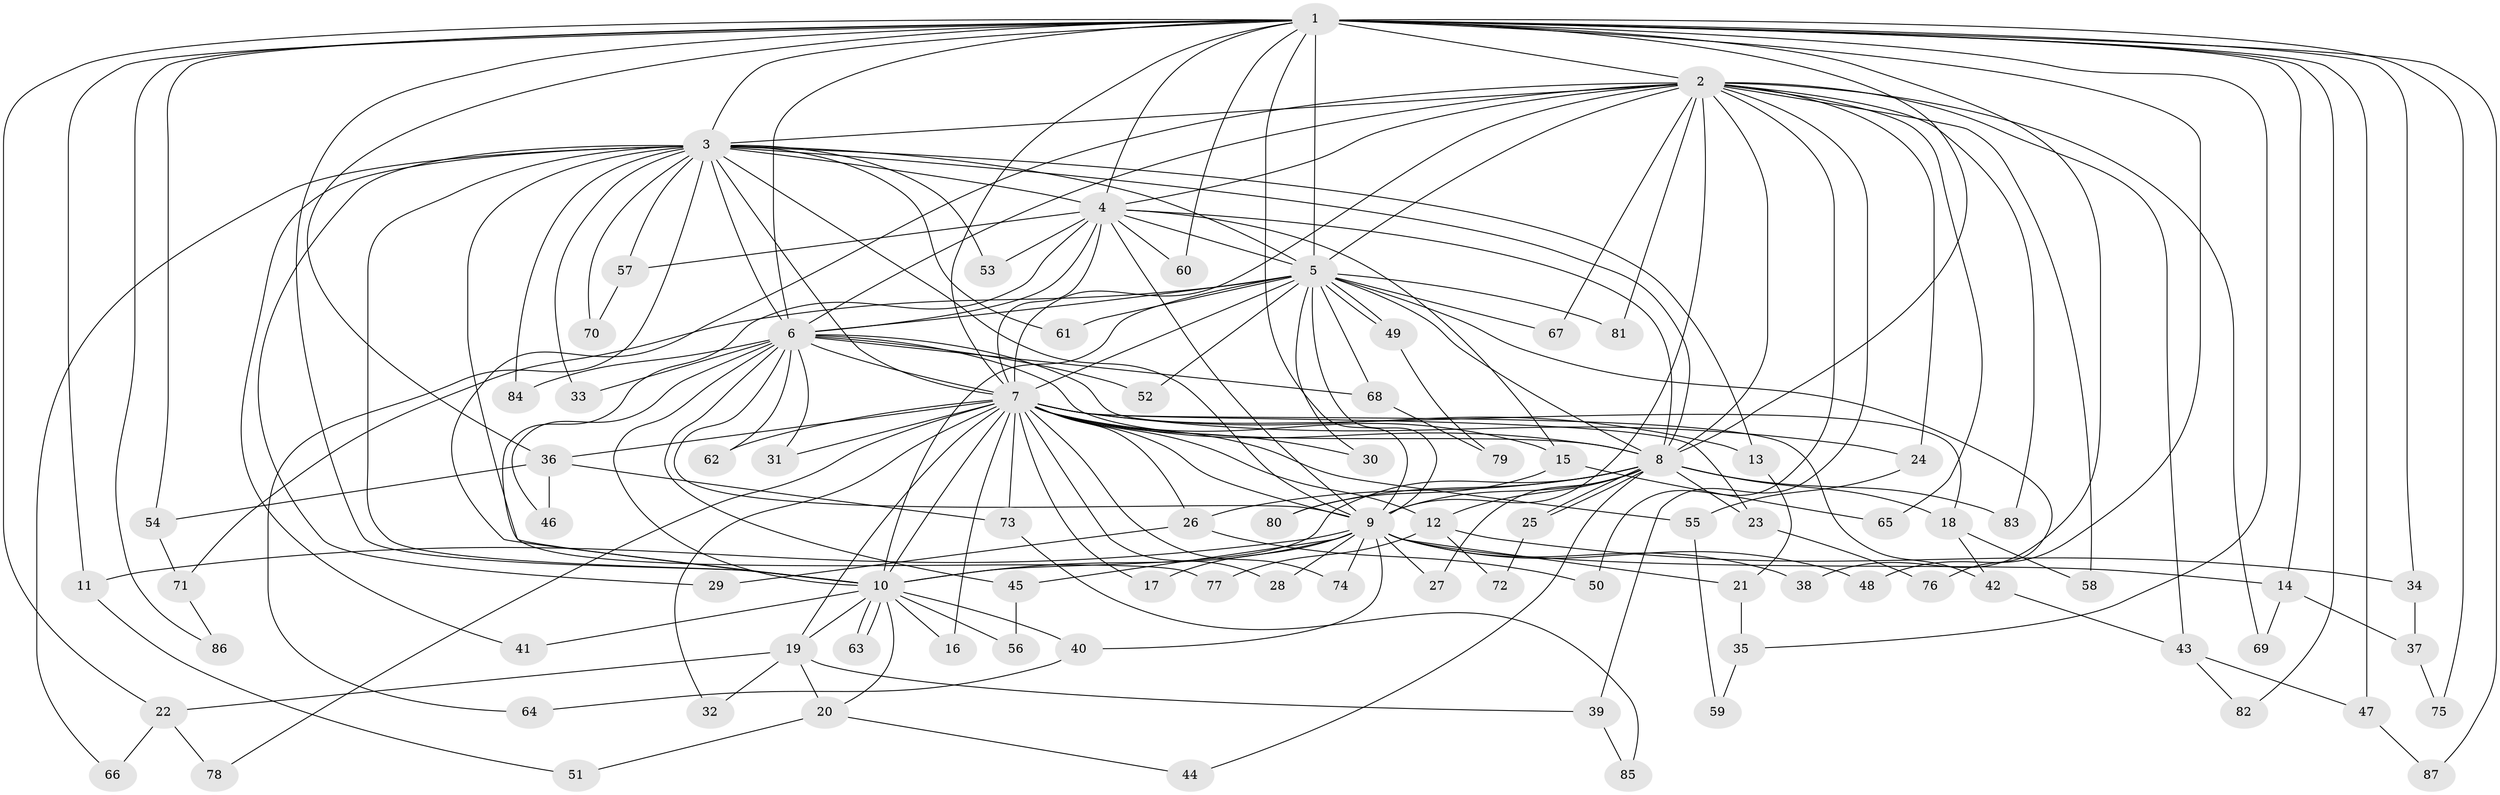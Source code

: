 // coarse degree distribution, {22: 0.015384615384615385, 18: 0.015384615384615385, 19: 0.03076923076923077, 11: 0.015384615384615385, 17: 0.015384615384615385, 24: 0.015384615384615385, 26: 0.015384615384615385, 14: 0.015384615384615385, 3: 0.18461538461538463, 5: 0.046153846153846156, 4: 0.09230769230769231, 2: 0.5230769230769231, 7: 0.015384615384615385}
// Generated by graph-tools (version 1.1) at 2025/23/03/03/25 07:23:40]
// undirected, 87 vertices, 199 edges
graph export_dot {
graph [start="1"]
  node [color=gray90,style=filled];
  1;
  2;
  3;
  4;
  5;
  6;
  7;
  8;
  9;
  10;
  11;
  12;
  13;
  14;
  15;
  16;
  17;
  18;
  19;
  20;
  21;
  22;
  23;
  24;
  25;
  26;
  27;
  28;
  29;
  30;
  31;
  32;
  33;
  34;
  35;
  36;
  37;
  38;
  39;
  40;
  41;
  42;
  43;
  44;
  45;
  46;
  47;
  48;
  49;
  50;
  51;
  52;
  53;
  54;
  55;
  56;
  57;
  58;
  59;
  60;
  61;
  62;
  63;
  64;
  65;
  66;
  67;
  68;
  69;
  70;
  71;
  72;
  73;
  74;
  75;
  76;
  77;
  78;
  79;
  80;
  81;
  82;
  83;
  84;
  85;
  86;
  87;
  1 -- 2;
  1 -- 3;
  1 -- 4;
  1 -- 5;
  1 -- 6;
  1 -- 7;
  1 -- 8;
  1 -- 9;
  1 -- 10;
  1 -- 11;
  1 -- 14;
  1 -- 22;
  1 -- 34;
  1 -- 35;
  1 -- 36;
  1 -- 38;
  1 -- 47;
  1 -- 48;
  1 -- 54;
  1 -- 60;
  1 -- 75;
  1 -- 82;
  1 -- 86;
  1 -- 87;
  2 -- 3;
  2 -- 4;
  2 -- 5;
  2 -- 6;
  2 -- 7;
  2 -- 8;
  2 -- 9;
  2 -- 10;
  2 -- 24;
  2 -- 39;
  2 -- 43;
  2 -- 50;
  2 -- 58;
  2 -- 65;
  2 -- 67;
  2 -- 69;
  2 -- 81;
  2 -- 83;
  3 -- 4;
  3 -- 5;
  3 -- 6;
  3 -- 7;
  3 -- 8;
  3 -- 9;
  3 -- 10;
  3 -- 13;
  3 -- 29;
  3 -- 33;
  3 -- 41;
  3 -- 53;
  3 -- 57;
  3 -- 61;
  3 -- 64;
  3 -- 66;
  3 -- 70;
  3 -- 77;
  3 -- 84;
  4 -- 5;
  4 -- 6;
  4 -- 7;
  4 -- 8;
  4 -- 9;
  4 -- 10;
  4 -- 15;
  4 -- 53;
  4 -- 57;
  4 -- 60;
  5 -- 6;
  5 -- 7;
  5 -- 8;
  5 -- 9;
  5 -- 10;
  5 -- 30;
  5 -- 49;
  5 -- 49;
  5 -- 52;
  5 -- 61;
  5 -- 67;
  5 -- 68;
  5 -- 71;
  5 -- 76;
  5 -- 81;
  6 -- 7;
  6 -- 8;
  6 -- 9;
  6 -- 10;
  6 -- 18;
  6 -- 31;
  6 -- 33;
  6 -- 45;
  6 -- 46;
  6 -- 52;
  6 -- 62;
  6 -- 68;
  6 -- 84;
  7 -- 8;
  7 -- 9;
  7 -- 10;
  7 -- 12;
  7 -- 13;
  7 -- 15;
  7 -- 16;
  7 -- 17;
  7 -- 19;
  7 -- 23;
  7 -- 24;
  7 -- 26;
  7 -- 28;
  7 -- 30;
  7 -- 31;
  7 -- 32;
  7 -- 36;
  7 -- 42;
  7 -- 55;
  7 -- 62;
  7 -- 73;
  7 -- 74;
  7 -- 78;
  8 -- 9;
  8 -- 10;
  8 -- 12;
  8 -- 18;
  8 -- 23;
  8 -- 25;
  8 -- 25;
  8 -- 26;
  8 -- 27;
  8 -- 44;
  8 -- 80;
  8 -- 83;
  9 -- 10;
  9 -- 11;
  9 -- 14;
  9 -- 17;
  9 -- 21;
  9 -- 27;
  9 -- 28;
  9 -- 38;
  9 -- 40;
  9 -- 45;
  9 -- 48;
  9 -- 74;
  10 -- 16;
  10 -- 19;
  10 -- 20;
  10 -- 40;
  10 -- 41;
  10 -- 56;
  10 -- 63;
  10 -- 63;
  11 -- 51;
  12 -- 34;
  12 -- 72;
  12 -- 77;
  13 -- 21;
  14 -- 37;
  14 -- 69;
  15 -- 65;
  15 -- 80;
  18 -- 42;
  18 -- 58;
  19 -- 20;
  19 -- 22;
  19 -- 32;
  19 -- 39;
  20 -- 44;
  20 -- 51;
  21 -- 35;
  22 -- 66;
  22 -- 78;
  23 -- 76;
  24 -- 55;
  25 -- 72;
  26 -- 29;
  26 -- 50;
  34 -- 37;
  35 -- 59;
  36 -- 46;
  36 -- 54;
  36 -- 73;
  37 -- 75;
  39 -- 85;
  40 -- 64;
  42 -- 43;
  43 -- 47;
  43 -- 82;
  45 -- 56;
  47 -- 87;
  49 -- 79;
  54 -- 71;
  55 -- 59;
  57 -- 70;
  68 -- 79;
  71 -- 86;
  73 -- 85;
}
